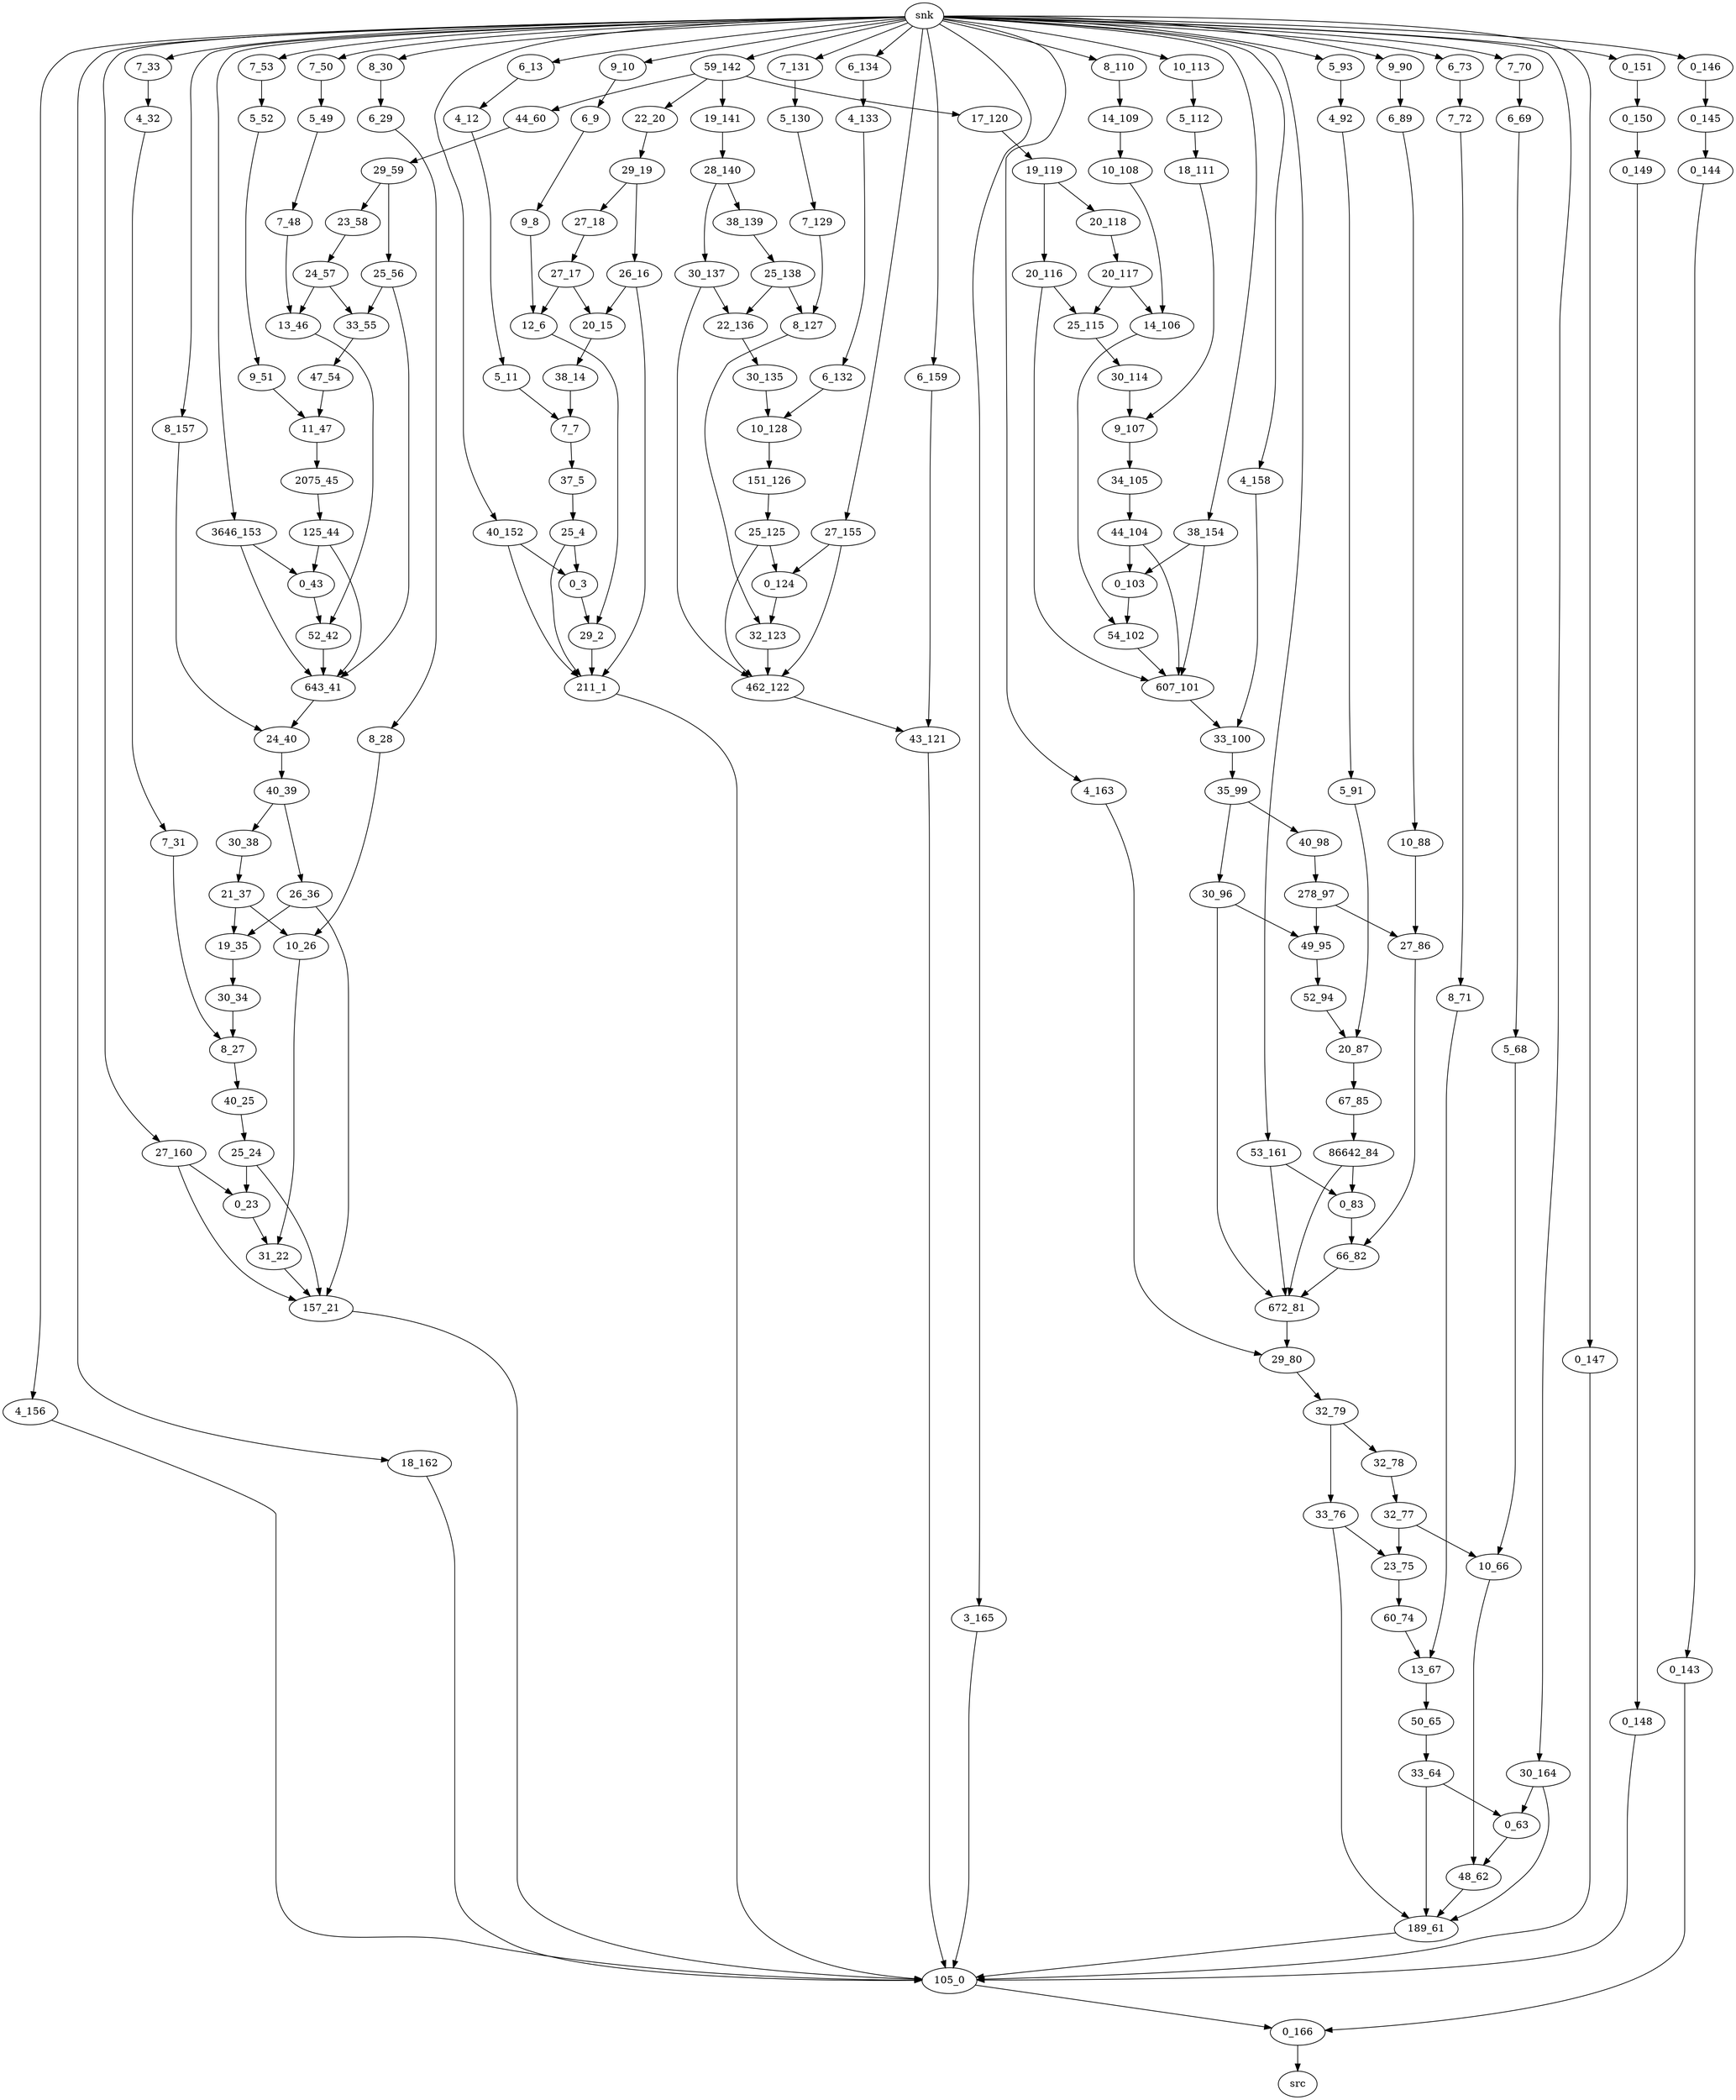 digraph{
"105_0"->"0_166"
"0_143"->"0_166"
"211_1"->"105_0"
"157_21"->"105_0"
"189_61"->"105_0"
"43_121"->"105_0"
"0_147"->"105_0"
"0_148"->"105_0"
"4_156"->"105_0"
"18_162"->"105_0"
"3_165"->"105_0"
"0_144"->"0_143"
"29_2"->"211_1"
"25_4"->"211_1"
"40_152"->"211_1"
"26_16"->"211_1"
"31_22"->"157_21"
"25_24"->"157_21"
"27_160"->"157_21"
"26_36"->"157_21"
"48_62"->"189_61"
"33_64"->"189_61"
"30_164"->"189_61"
"33_76"->"189_61"
"462_122"->"43_121"
"6_159"->"43_121"
"0_145"->"0_144"
"0_149"->"0_148"
"0_3"->"29_2"
"12_6"->"29_2"
"0_23"->"31_22"
"10_26"->"31_22"
"0_63"->"48_62"
"10_66"->"48_62"
"32_123"->"462_122"
"25_125"->"462_122"
"27_155"->"462_122"
"30_137"->"462_122"
"0_146"->"0_145"
"0_150"->"0_149"
"25_4"->"0_3"
"40_152"->"0_3"
"9_8"->"12_6"
"27_17"->"12_6"
"25_24"->"0_23"
"27_160"->"0_23"
"8_28"->"10_26"
"21_37"->"10_26"
"33_64"->"0_63"
"30_164"->"0_63"
"5_68"->"10_66"
"32_77"->"10_66"
"0_124"->"32_123"
"8_127"->"32_123"
"0_151"->"0_150"
"37_5"->"25_4"
"6_9"->"9_8"
"40_25"->"25_24"
"6_29"->"8_28"
"50_65"->"33_64"
"6_69"->"5_68"
"25_125"->"0_124"
"27_155"->"0_124"
"7_129"->"8_127"
"25_138"->"8_127"
"7_7"->"37_5"
"9_10"->"6_9"
"8_27"->"40_25"
"8_30"->"6_29"
"13_67"->"50_65"
"7_70"->"6_69"
"151_126"->"25_125"
"5_130"->"7_129"
"5_11"->"7_7"
"38_14"->"7_7"
"7_31"->"8_27"
"30_34"->"8_27"
"8_71"->"13_67"
"60_74"->"13_67"
"10_128"->"151_126"
"7_131"->"5_130"
"4_12"->"5_11"
"20_15"->"38_14"
"4_32"->"7_31"
"19_35"->"30_34"
"7_72"->"8_71"
"23_75"->"60_74"
"6_132"->"10_128"
"30_135"->"10_128"
"26_16"->"20_15"
"27_17"->"20_15"
"6_13"->"4_12"
"26_36"->"19_35"
"21_37"->"19_35"
"7_33"->"4_32"
"33_76"->"23_75"
"32_77"->"23_75"
"6_73"->"7_72"
"4_133"->"6_132"
"22_136"->"30_135"
"27_18"->"27_17"
"30_38"->"21_37"
"32_78"->"32_77"
"30_137"->"22_136"
"25_138"->"22_136"
"6_134"->"4_133"
"29_19"->"26_16"
"29_19"->"27_18"
"40_39"->"26_36"
"40_39"->"30_38"
"32_79"->"33_76"
"32_79"->"32_78"
"38_139"->"25_138"
"22_20"->"29_19"
"24_40"->"40_39"
"29_80"->"32_79"
"28_140"->"30_137"
"28_140"->"38_139"
"643_41"->"24_40"
"8_157"->"24_40"
"672_81"->"29_80"
"4_163"->"29_80"
"19_141"->"28_140"
"52_42"->"643_41"
"125_44"->"643_41"
"3646_153"->"643_41"
"25_56"->"643_41"
"66_82"->"672_81"
"86642_84"->"672_81"
"53_161"->"672_81"
"30_96"->"672_81"
"0_43"->"52_42"
"13_46"->"52_42"
"0_83"->"66_82"
"27_86"->"66_82"
"125_44"->"0_43"
"3646_153"->"0_43"
"7_48"->"13_46"
"24_57"->"13_46"
"86642_84"->"0_83"
"53_161"->"0_83"
"10_88"->"27_86"
"278_97"->"27_86"
"2075_45"->"125_44"
"5_49"->"7_48"
"67_85"->"86642_84"
"6_89"->"10_88"
"11_47"->"2075_45"
"7_50"->"5_49"
"20_87"->"67_85"
"9_90"->"6_89"
"9_51"->"11_47"
"47_54"->"11_47"
"5_91"->"20_87"
"52_94"->"20_87"
"5_52"->"9_51"
"33_55"->"47_54"
"4_92"->"5_91"
"49_95"->"52_94"
"25_56"->"33_55"
"24_57"->"33_55"
"7_53"->"5_52"
"30_96"->"49_95"
"278_97"->"49_95"
"5_93"->"4_92"
"23_58"->"24_57"
"40_98"->"278_97"
"29_59"->"25_56"
"29_59"->"23_58"
"35_99"->"30_96"
"35_99"->"40_98"
"44_60"->"29_59"
"33_100"->"35_99"
"607_101"->"33_100"
"4_158"->"33_100"
"54_102"->"607_101"
"44_104"->"607_101"
"38_154"->"607_101"
"20_116"->"607_101"
"0_103"->"54_102"
"14_106"->"54_102"
"44_104"->"0_103"
"38_154"->"0_103"
"10_108"->"14_106"
"20_117"->"14_106"
"34_105"->"44_104"
"14_109"->"10_108"
"9_107"->"34_105"
"8_110"->"14_109"
"18_111"->"9_107"
"30_114"->"9_107"
"5_112"->"18_111"
"25_115"->"30_114"
"20_116"->"25_115"
"20_117"->"25_115"
"10_113"->"5_112"
"20_118"->"20_117"
"19_119"->"20_116"
"19_119"->"20_118"
"17_120"->"19_119"
"59_142"->"22_20"
"59_142"->"19_141"
"59_142"->"44_60"
"59_142"->"17_120"
"0_166"->"src"
"snk"->"0_147"
"snk"->"4_156"
"snk"->"18_162"
"snk"->"3_165"
"snk"->"40_152"
"snk"->"27_160"
"snk"->"30_164"
"snk"->"6_159"
"snk"->"27_155"
"snk"->"0_146"
"snk"->"0_151"
"snk"->"9_10"
"snk"->"8_30"
"snk"->"7_70"
"snk"->"7_131"
"snk"->"6_13"
"snk"->"7_33"
"snk"->"6_73"
"snk"->"6_134"
"snk"->"8_157"
"snk"->"4_163"
"snk"->"3646_153"
"snk"->"53_161"
"snk"->"7_50"
"snk"->"9_90"
"snk"->"7_53"
"snk"->"5_93"
"snk"->"4_158"
"snk"->"38_154"
"snk"->"8_110"
"snk"->"10_113"
"snk"->"59_142"
}